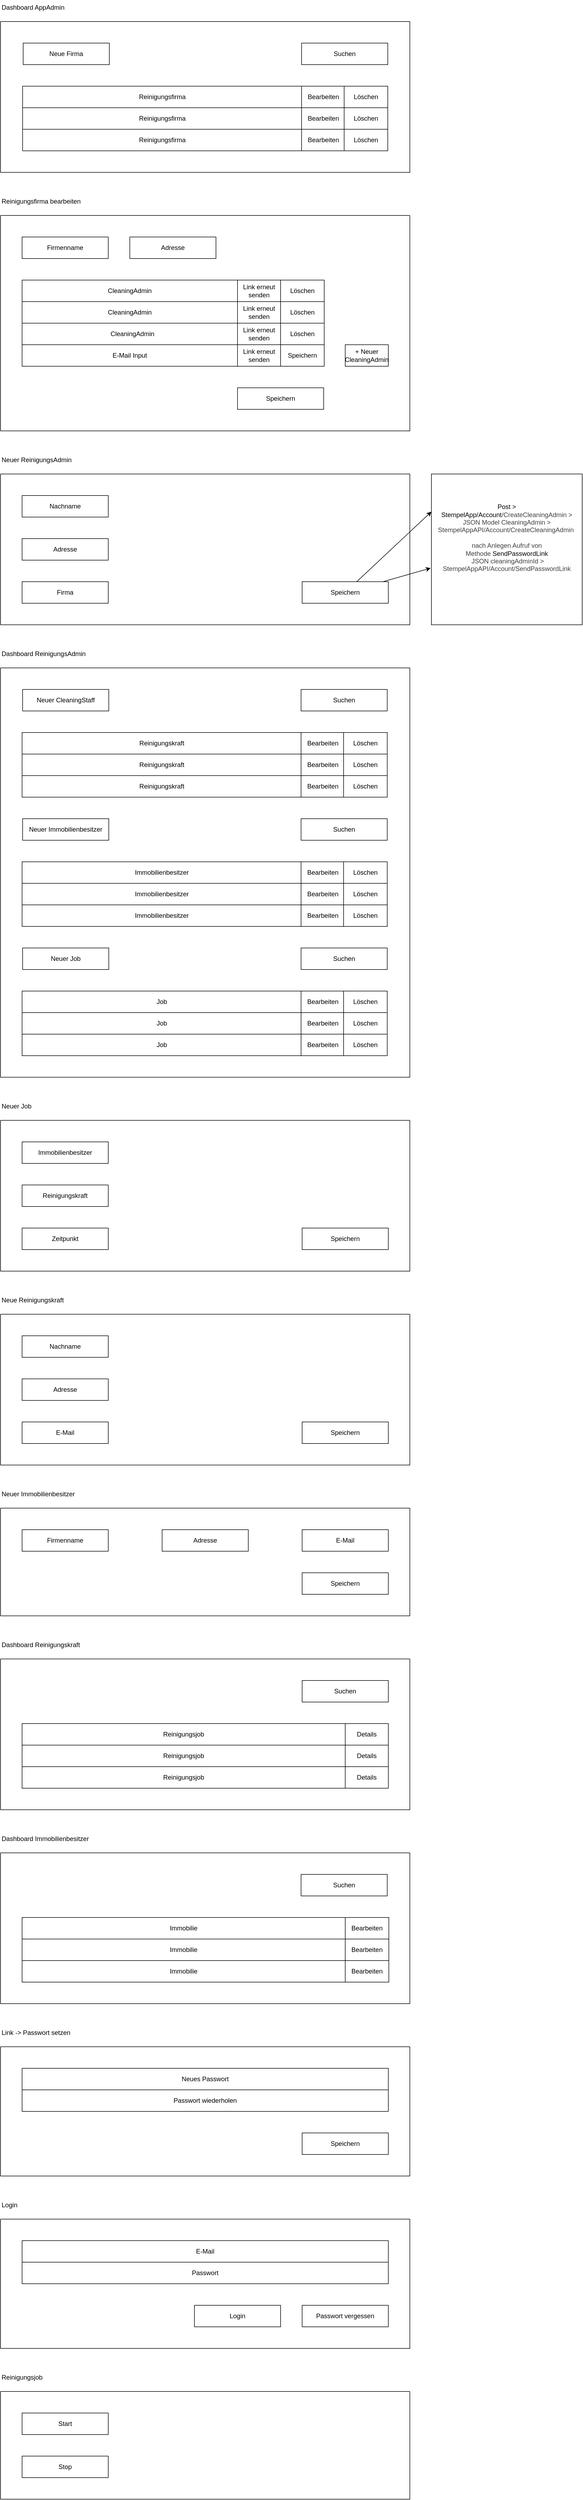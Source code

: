 <mxfile>
    <diagram id="hbqXBSko7hoHOlikOcZ4" name="Seite-1">
        <mxGraphModel dx="3394" dy="1283" grid="1" gridSize="10" guides="1" tooltips="1" connect="1" arrows="1" fold="1" page="1" pageScale="1" pageWidth="827" pageHeight="1169" background="#ffffff" math="0" shadow="0">
            <root>
                <mxCell id="0"/>
                <mxCell id="1" parent="0"/>
                <mxCell id="2" value="" style="swimlane;startSize=0;" parent="1" vertex="1">
                    <mxGeometry x="40" y="80" width="760" height="280" as="geometry"/>
                </mxCell>
                <mxCell id="4" value="Suchen" style="rounded=0;whiteSpace=wrap;html=1;" parent="2" vertex="1">
                    <mxGeometry x="559" y="40" width="160" height="40" as="geometry"/>
                </mxCell>
                <mxCell id="5" value="Reinigungsfirma" style="rounded=0;whiteSpace=wrap;html=1;" parent="2" vertex="1">
                    <mxGeometry x="41" y="120" width="519" height="40" as="geometry"/>
                </mxCell>
                <mxCell id="7" value="&lt;span style=&quot;color: rgb(0, 0, 0);&quot;&gt;Reinigungsfirma&lt;/span&gt;" style="rounded=0;whiteSpace=wrap;html=1;" parent="2" vertex="1">
                    <mxGeometry x="41" y="200" width="519" height="40" as="geometry"/>
                </mxCell>
                <mxCell id="6" value="&lt;span style=&quot;color: rgb(0, 0, 0);&quot;&gt;Reinigungsfirma&lt;/span&gt;" style="rounded=0;whiteSpace=wrap;html=1;" parent="2" vertex="1">
                    <mxGeometry x="41" y="160" width="519" height="40" as="geometry"/>
                </mxCell>
                <mxCell id="9" value="Neue Firma" style="rounded=0;whiteSpace=wrap;html=1;" parent="2" vertex="1">
                    <mxGeometry x="42" y="40" width="160" height="40" as="geometry"/>
                </mxCell>
                <mxCell id="29" value="Bearbeiten" style="rounded=0;whiteSpace=wrap;html=1;" parent="2" vertex="1">
                    <mxGeometry x="559" y="120" width="81" height="40" as="geometry"/>
                </mxCell>
                <mxCell id="41" value="Löschen" style="rounded=0;whiteSpace=wrap;html=1;" parent="2" vertex="1">
                    <mxGeometry x="638" y="120" width="81" height="40" as="geometry"/>
                </mxCell>
                <mxCell id="42" value="Bearbeiten" style="rounded=0;whiteSpace=wrap;html=1;" parent="2" vertex="1">
                    <mxGeometry x="559" y="160" width="81" height="40" as="geometry"/>
                </mxCell>
                <mxCell id="43" value="Löschen" style="rounded=0;whiteSpace=wrap;html=1;" parent="2" vertex="1">
                    <mxGeometry x="638" y="160" width="81" height="40" as="geometry"/>
                </mxCell>
                <mxCell id="44" value="Bearbeiten" style="rounded=0;whiteSpace=wrap;html=1;" parent="2" vertex="1">
                    <mxGeometry x="559" y="200" width="81" height="40" as="geometry"/>
                </mxCell>
                <mxCell id="45" value="Löschen" style="rounded=0;whiteSpace=wrap;html=1;" parent="2" vertex="1">
                    <mxGeometry x="638" y="200" width="81" height="40" as="geometry"/>
                </mxCell>
                <mxCell id="3" value="Dashboard AppAdmin" style="text;html=1;align=left;verticalAlign=top;whiteSpace=wrap;rounded=0;" parent="1" vertex="1">
                    <mxGeometry x="40" y="40" width="120" height="40" as="geometry"/>
                </mxCell>
                <mxCell id="18" value="" style="swimlane;startSize=0;" parent="1" vertex="1">
                    <mxGeometry x="40" y="440" width="760" height="400" as="geometry"/>
                </mxCell>
                <mxCell id="24" value="Firmenname" style="rounded=0;whiteSpace=wrap;html=1;" parent="18" vertex="1">
                    <mxGeometry x="40" y="40" width="160" height="40" as="geometry"/>
                </mxCell>
                <mxCell id="26" value="Adresse" style="rounded=0;whiteSpace=wrap;html=1;" parent="18" vertex="1">
                    <mxGeometry x="240" y="40" width="160" height="40" as="geometry"/>
                </mxCell>
                <mxCell id="27" value="Speichern" style="rounded=0;whiteSpace=wrap;html=1;" parent="18" vertex="1">
                    <mxGeometry x="440" y="320" width="160" height="40" as="geometry"/>
                </mxCell>
                <mxCell id="61" value="Löschen" style="rounded=0;whiteSpace=wrap;html=1;" parent="18" vertex="1">
                    <mxGeometry x="520" y="120" width="81" height="40" as="geometry"/>
                </mxCell>
                <mxCell id="62" value="Löschen" style="rounded=0;whiteSpace=wrap;html=1;" parent="18" vertex="1">
                    <mxGeometry x="520" y="160" width="81" height="40" as="geometry"/>
                </mxCell>
                <mxCell id="63" value="Löschen" style="rounded=0;whiteSpace=wrap;html=1;" parent="18" vertex="1">
                    <mxGeometry x="520" y="200" width="81" height="40" as="geometry"/>
                </mxCell>
                <mxCell id="72" value="+ Neuer CleaningAdmin" style="rounded=0;whiteSpace=wrap;html=1;" parent="18" vertex="1">
                    <mxGeometry x="640" y="240" width="80" height="40" as="geometry"/>
                </mxCell>
                <mxCell id="74" value="Speichern" style="rounded=0;whiteSpace=wrap;html=1;" parent="18" vertex="1">
                    <mxGeometry x="520" y="240" width="81" height="40" as="geometry"/>
                </mxCell>
                <mxCell id="217" value="Link erneut senden" style="rounded=0;whiteSpace=wrap;html=1;" parent="18" vertex="1">
                    <mxGeometry x="440" y="120" width="80" height="40" as="geometry"/>
                </mxCell>
                <mxCell id="58" value="CleaningAdmin" style="rounded=0;whiteSpace=wrap;html=1;" parent="18" vertex="1">
                    <mxGeometry x="40" y="120" width="400" height="40" as="geometry"/>
                </mxCell>
                <mxCell id="60" value="CleaningAdmin" style="rounded=0;whiteSpace=wrap;html=1;" parent="18" vertex="1">
                    <mxGeometry x="40" y="200" width="410" height="40" as="geometry"/>
                </mxCell>
                <mxCell id="59" value="CleaningAdmin" style="rounded=0;whiteSpace=wrap;html=1;" parent="18" vertex="1">
                    <mxGeometry x="40" y="160" width="400" height="40" as="geometry"/>
                </mxCell>
                <mxCell id="73" value="E-Mail Input" style="rounded=0;whiteSpace=wrap;html=1;" parent="18" vertex="1">
                    <mxGeometry x="40" y="240" width="400" height="40" as="geometry"/>
                </mxCell>
                <mxCell id="222" value="Link erneut senden" style="rounded=0;whiteSpace=wrap;html=1;" parent="18" vertex="1">
                    <mxGeometry x="440" y="240" width="80" height="40" as="geometry"/>
                </mxCell>
                <mxCell id="221" value="Link erneut senden" style="rounded=0;whiteSpace=wrap;html=1;" parent="18" vertex="1">
                    <mxGeometry x="440" y="200" width="80" height="40" as="geometry"/>
                </mxCell>
                <mxCell id="220" value="Link erneut senden" style="rounded=0;whiteSpace=wrap;html=1;" parent="18" vertex="1">
                    <mxGeometry x="440" y="160" width="80" height="40" as="geometry"/>
                </mxCell>
                <mxCell id="25" value="Reinigungsfirma bearbeiten" style="text;html=1;align=left;verticalAlign=top;whiteSpace=wrap;rounded=0;" parent="1" vertex="1">
                    <mxGeometry x="40" y="400" width="150" height="40" as="geometry"/>
                </mxCell>
                <mxCell id="47" value="" style="swimlane;startSize=0;" parent="1" vertex="1">
                    <mxGeometry x="40" y="920" width="760" height="280" as="geometry"/>
                </mxCell>
                <mxCell id="48" value="Nachname" style="rounded=0;whiteSpace=wrap;html=1;" parent="47" vertex="1">
                    <mxGeometry x="40" y="40" width="160" height="40" as="geometry"/>
                </mxCell>
                <mxCell id="49" value="Adresse" style="rounded=0;whiteSpace=wrap;html=1;" parent="47" vertex="1">
                    <mxGeometry x="40" y="120" width="160" height="40" as="geometry"/>
                </mxCell>
                <mxCell id="50" value="Speichern" style="rounded=0;whiteSpace=wrap;html=1;" parent="47" vertex="1">
                    <mxGeometry x="560" y="200" width="160" height="40" as="geometry"/>
                </mxCell>
                <mxCell id="51" value="Firma" style="rounded=0;whiteSpace=wrap;html=1;" parent="47" vertex="1">
                    <mxGeometry x="40" y="200" width="160" height="40" as="geometry"/>
                </mxCell>
                <mxCell id="52" value="Neuer ReinigungsAdmin" style="text;html=1;align=left;verticalAlign=top;whiteSpace=wrap;rounded=0;" parent="1" vertex="1">
                    <mxGeometry x="40" y="880" width="140" height="40" as="geometry"/>
                </mxCell>
                <mxCell id="64" value="" style="swimlane;startSize=0;" parent="1" vertex="1">
                    <mxGeometry x="40" y="1280" width="760" height="760" as="geometry"/>
                </mxCell>
                <mxCell id="76" value="Suchen" style="rounded=0;whiteSpace=wrap;html=1;" parent="64" vertex="1">
                    <mxGeometry x="558" y="40" width="160" height="40" as="geometry"/>
                </mxCell>
                <mxCell id="77" value="Reinigungskraft" style="rounded=0;whiteSpace=wrap;html=1;" parent="64" vertex="1">
                    <mxGeometry x="40" y="120" width="519" height="40" as="geometry"/>
                </mxCell>
                <mxCell id="78" value="&lt;span style=&quot;color: rgb(0, 0, 0);&quot;&gt;Reinigungskraft&lt;/span&gt;" style="rounded=0;whiteSpace=wrap;html=1;" parent="64" vertex="1">
                    <mxGeometry x="40" y="200" width="519" height="40" as="geometry"/>
                </mxCell>
                <mxCell id="79" value="&lt;span style=&quot;color: rgb(0, 0, 0);&quot;&gt;Reinigungskraft&lt;/span&gt;" style="rounded=0;whiteSpace=wrap;html=1;" parent="64" vertex="1">
                    <mxGeometry x="40" y="160" width="519" height="40" as="geometry"/>
                </mxCell>
                <mxCell id="80" value="Neuer CleaningStaff" style="rounded=0;whiteSpace=wrap;html=1;" parent="64" vertex="1">
                    <mxGeometry x="41" y="40" width="160" height="40" as="geometry"/>
                </mxCell>
                <mxCell id="81" value="Bearbeiten" style="rounded=0;whiteSpace=wrap;html=1;" parent="64" vertex="1">
                    <mxGeometry x="558" y="120" width="81" height="40" as="geometry"/>
                </mxCell>
                <mxCell id="82" value="Löschen" style="rounded=0;whiteSpace=wrap;html=1;" parent="64" vertex="1">
                    <mxGeometry x="637" y="120" width="81" height="40" as="geometry"/>
                </mxCell>
                <mxCell id="83" value="Bearbeiten" style="rounded=0;whiteSpace=wrap;html=1;" parent="64" vertex="1">
                    <mxGeometry x="558" y="160" width="81" height="40" as="geometry"/>
                </mxCell>
                <mxCell id="84" value="Löschen" style="rounded=0;whiteSpace=wrap;html=1;" parent="64" vertex="1">
                    <mxGeometry x="637" y="160" width="81" height="40" as="geometry"/>
                </mxCell>
                <mxCell id="85" value="Bearbeiten" style="rounded=0;whiteSpace=wrap;html=1;" parent="64" vertex="1">
                    <mxGeometry x="558" y="200" width="81" height="40" as="geometry"/>
                </mxCell>
                <mxCell id="86" value="Löschen" style="rounded=0;whiteSpace=wrap;html=1;" parent="64" vertex="1">
                    <mxGeometry x="637" y="200" width="81" height="40" as="geometry"/>
                </mxCell>
                <mxCell id="87" value="Suchen" style="rounded=0;whiteSpace=wrap;html=1;" parent="64" vertex="1">
                    <mxGeometry x="558" y="280" width="160" height="40" as="geometry"/>
                </mxCell>
                <mxCell id="88" value="&lt;span style=&quot;color: rgb(0, 0, 0);&quot;&gt;Immobilienbesitzer&lt;/span&gt;" style="rounded=0;whiteSpace=wrap;html=1;" parent="64" vertex="1">
                    <mxGeometry x="40" y="360" width="519" height="40" as="geometry"/>
                </mxCell>
                <mxCell id="89" value="&lt;span style=&quot;color: rgb(0, 0, 0);&quot;&gt;Immobilienbesitzer&lt;/span&gt;" style="rounded=0;whiteSpace=wrap;html=1;" parent="64" vertex="1">
                    <mxGeometry x="40" y="440" width="519" height="40" as="geometry"/>
                </mxCell>
                <mxCell id="90" value="&lt;span style=&quot;color: rgb(0, 0, 0);&quot;&gt;Immobilienbesitzer&lt;/span&gt;" style="rounded=0;whiteSpace=wrap;html=1;" parent="64" vertex="1">
                    <mxGeometry x="40" y="400" width="519" height="40" as="geometry"/>
                </mxCell>
                <mxCell id="91" value="Neuer Immobilienbesitzer" style="rounded=0;whiteSpace=wrap;html=1;" parent="64" vertex="1">
                    <mxGeometry x="41" y="280" width="160" height="40" as="geometry"/>
                </mxCell>
                <mxCell id="92" value="Bearbeiten" style="rounded=0;whiteSpace=wrap;html=1;" parent="64" vertex="1">
                    <mxGeometry x="558" y="360" width="81" height="40" as="geometry"/>
                </mxCell>
                <mxCell id="93" value="Löschen" style="rounded=0;whiteSpace=wrap;html=1;" parent="64" vertex="1">
                    <mxGeometry x="637" y="360" width="81" height="40" as="geometry"/>
                </mxCell>
                <mxCell id="94" value="Bearbeiten" style="rounded=0;whiteSpace=wrap;html=1;" parent="64" vertex="1">
                    <mxGeometry x="558" y="400" width="81" height="40" as="geometry"/>
                </mxCell>
                <mxCell id="95" value="Löschen" style="rounded=0;whiteSpace=wrap;html=1;" parent="64" vertex="1">
                    <mxGeometry x="637" y="400" width="81" height="40" as="geometry"/>
                </mxCell>
                <mxCell id="96" value="Bearbeiten" style="rounded=0;whiteSpace=wrap;html=1;" parent="64" vertex="1">
                    <mxGeometry x="558" y="440" width="81" height="40" as="geometry"/>
                </mxCell>
                <mxCell id="97" value="Löschen" style="rounded=0;whiteSpace=wrap;html=1;" parent="64" vertex="1">
                    <mxGeometry x="637" y="440" width="81" height="40" as="geometry"/>
                </mxCell>
                <mxCell id="173" value="Suchen" style="rounded=0;whiteSpace=wrap;html=1;" parent="64" vertex="1">
                    <mxGeometry x="558" y="520" width="160" height="40" as="geometry"/>
                </mxCell>
                <mxCell id="174" value="&lt;span style=&quot;color: rgb(0, 0, 0);&quot;&gt;Job&lt;/span&gt;" style="rounded=0;whiteSpace=wrap;html=1;" parent="64" vertex="1">
                    <mxGeometry x="40" y="600" width="519" height="40" as="geometry"/>
                </mxCell>
                <mxCell id="175" value="&lt;span style=&quot;color: rgb(0, 0, 0);&quot;&gt;Job&lt;/span&gt;" style="rounded=0;whiteSpace=wrap;html=1;" parent="64" vertex="1">
                    <mxGeometry x="40" y="680" width="519" height="40" as="geometry"/>
                </mxCell>
                <mxCell id="176" value="&lt;span style=&quot;color: rgb(0, 0, 0);&quot;&gt;Job&lt;/span&gt;" style="rounded=0;whiteSpace=wrap;html=1;" parent="64" vertex="1">
                    <mxGeometry x="40" y="640" width="519" height="40" as="geometry"/>
                </mxCell>
                <mxCell id="177" value="Neuer Job" style="rounded=0;whiteSpace=wrap;html=1;" parent="64" vertex="1">
                    <mxGeometry x="41" y="520" width="160" height="40" as="geometry"/>
                </mxCell>
                <mxCell id="178" value="Bearbeiten" style="rounded=0;whiteSpace=wrap;html=1;" parent="64" vertex="1">
                    <mxGeometry x="558" y="600" width="81" height="40" as="geometry"/>
                </mxCell>
                <mxCell id="179" value="Löschen" style="rounded=0;whiteSpace=wrap;html=1;" parent="64" vertex="1">
                    <mxGeometry x="637" y="600" width="81" height="40" as="geometry"/>
                </mxCell>
                <mxCell id="180" value="Bearbeiten" style="rounded=0;whiteSpace=wrap;html=1;" parent="64" vertex="1">
                    <mxGeometry x="558" y="640" width="81" height="40" as="geometry"/>
                </mxCell>
                <mxCell id="181" value="Löschen" style="rounded=0;whiteSpace=wrap;html=1;" parent="64" vertex="1">
                    <mxGeometry x="637" y="640" width="81" height="40" as="geometry"/>
                </mxCell>
                <mxCell id="182" value="Bearbeiten" style="rounded=0;whiteSpace=wrap;html=1;" parent="64" vertex="1">
                    <mxGeometry x="558" y="680" width="81" height="40" as="geometry"/>
                </mxCell>
                <mxCell id="183" value="Löschen" style="rounded=0;whiteSpace=wrap;html=1;" parent="64" vertex="1">
                    <mxGeometry x="637" y="680" width="81" height="40" as="geometry"/>
                </mxCell>
                <mxCell id="71" value="Dashboard ReinigungsAdmin" style="text;html=1;align=left;verticalAlign=top;whiteSpace=wrap;rounded=0;" parent="1" vertex="1">
                    <mxGeometry x="40" y="1240" width="160" height="40" as="geometry"/>
                </mxCell>
                <mxCell id="98" value="" style="swimlane;startSize=0;" parent="1" vertex="1">
                    <mxGeometry x="40" y="2480" width="760" height="280" as="geometry"/>
                </mxCell>
                <mxCell id="99" value="Nachname" style="rounded=0;whiteSpace=wrap;html=1;" parent="98" vertex="1">
                    <mxGeometry x="40" y="40" width="160" height="40" as="geometry"/>
                </mxCell>
                <mxCell id="100" value="Adresse" style="rounded=0;whiteSpace=wrap;html=1;" parent="98" vertex="1">
                    <mxGeometry x="40" y="120" width="160" height="40" as="geometry"/>
                </mxCell>
                <mxCell id="101" value="Speichern" style="rounded=0;whiteSpace=wrap;html=1;" parent="98" vertex="1">
                    <mxGeometry x="560" y="200" width="160" height="40" as="geometry"/>
                </mxCell>
                <mxCell id="106" value="E-Mail" style="rounded=0;whiteSpace=wrap;html=1;" parent="98" vertex="1">
                    <mxGeometry x="40" y="200" width="160" height="40" as="geometry"/>
                </mxCell>
                <mxCell id="105" value="Neue Reinigungskraft" style="text;html=1;align=left;verticalAlign=top;whiteSpace=wrap;rounded=0;" parent="1" vertex="1">
                    <mxGeometry x="40" y="2440" width="760" height="40" as="geometry"/>
                </mxCell>
                <mxCell id="108" value="" style="swimlane;startSize=0;" parent="1" vertex="1">
                    <mxGeometry x="40" y="2840" width="760" height="200" as="geometry"/>
                </mxCell>
                <mxCell id="109" value="Firmenname" style="rounded=0;whiteSpace=wrap;html=1;" parent="108" vertex="1">
                    <mxGeometry x="40" y="40" width="160" height="40" as="geometry"/>
                </mxCell>
                <mxCell id="110" value="Adresse" style="rounded=0;whiteSpace=wrap;html=1;" parent="108" vertex="1">
                    <mxGeometry x="300" y="40" width="160" height="40" as="geometry"/>
                </mxCell>
                <mxCell id="112" value="E-Mail" style="rounded=0;whiteSpace=wrap;html=1;" parent="108" vertex="1">
                    <mxGeometry x="560" y="40" width="160" height="40" as="geometry"/>
                </mxCell>
                <mxCell id="111" value="Speichern" style="rounded=0;whiteSpace=wrap;html=1;" parent="108" vertex="1">
                    <mxGeometry x="560" y="120" width="160" height="40" as="geometry"/>
                </mxCell>
                <mxCell id="113" value="Neuer Immobilienbesitzer" style="text;html=1;align=left;verticalAlign=top;whiteSpace=wrap;rounded=0;" parent="1" vertex="1">
                    <mxGeometry x="40" y="2800" width="760" height="40" as="geometry"/>
                </mxCell>
                <mxCell id="124" value="" style="swimlane;startSize=0;" parent="1" vertex="1">
                    <mxGeometry x="40" y="3120" width="760" height="280" as="geometry"/>
                </mxCell>
                <mxCell id="126" value="Reinigungsjob" style="rounded=0;whiteSpace=wrap;html=1;" parent="124" vertex="1">
                    <mxGeometry x="40" y="120" width="600" height="40" as="geometry"/>
                </mxCell>
                <mxCell id="127" value="&lt;span style=&quot;color: rgb(0, 0, 0);&quot;&gt;Reinigungsjob&lt;/span&gt;" style="rounded=0;whiteSpace=wrap;html=1;" parent="124" vertex="1">
                    <mxGeometry x="40" y="200" width="600" height="40" as="geometry"/>
                </mxCell>
                <mxCell id="128" value="&lt;span style=&quot;color: rgb(0, 0, 0);&quot;&gt;Reinigungsjob&lt;/span&gt;" style="rounded=0;whiteSpace=wrap;html=1;" parent="124" vertex="1">
                    <mxGeometry x="40" y="160" width="600" height="40" as="geometry"/>
                </mxCell>
                <mxCell id="131" value="Details" style="rounded=0;whiteSpace=wrap;html=1;" parent="124" vertex="1">
                    <mxGeometry x="640" y="120" width="80" height="40" as="geometry"/>
                </mxCell>
                <mxCell id="133" value="&lt;span style=&quot;color: rgb(0, 0, 0);&quot;&gt;Details&lt;/span&gt;" style="rounded=0;whiteSpace=wrap;html=1;" parent="124" vertex="1">
                    <mxGeometry x="640" y="160" width="80" height="40" as="geometry"/>
                </mxCell>
                <mxCell id="135" value="&lt;span style=&quot;color: rgb(0, 0, 0);&quot;&gt;Details&lt;/span&gt;" style="rounded=0;whiteSpace=wrap;html=1;" parent="124" vertex="1">
                    <mxGeometry x="640" y="200" width="80" height="40" as="geometry"/>
                </mxCell>
                <mxCell id="172" value="Suchen" style="rounded=0;whiteSpace=wrap;html=1;" parent="124" vertex="1">
                    <mxGeometry x="560" y="40" width="160" height="40" as="geometry"/>
                </mxCell>
                <mxCell id="147" value="Dashboard Reinigungskraft" style="text;html=1;align=left;verticalAlign=top;whiteSpace=wrap;rounded=0;" parent="1" vertex="1">
                    <mxGeometry x="40" y="3080" width="760" height="40" as="geometry"/>
                </mxCell>
                <mxCell id="148" value="" style="swimlane;startSize=0;" parent="1" vertex="1">
                    <mxGeometry x="40" y="3480" width="760" height="280" as="geometry"/>
                </mxCell>
                <mxCell id="160" value="Suchen" style="rounded=0;whiteSpace=wrap;html=1;" parent="148" vertex="1">
                    <mxGeometry x="558" y="40" width="160" height="40" as="geometry"/>
                </mxCell>
                <mxCell id="161" value="&lt;span style=&quot;color: rgb(0, 0, 0);&quot;&gt;Immobilie&lt;/span&gt;" style="rounded=0;whiteSpace=wrap;html=1;" parent="148" vertex="1">
                    <mxGeometry x="40" y="120" width="600" height="40" as="geometry"/>
                </mxCell>
                <mxCell id="162" value="&lt;span style=&quot;color: rgb(0, 0, 0);&quot;&gt;Immobilie&lt;/span&gt;" style="rounded=0;whiteSpace=wrap;html=1;" parent="148" vertex="1">
                    <mxGeometry x="40" y="200" width="600" height="40" as="geometry"/>
                </mxCell>
                <mxCell id="163" value="&lt;span style=&quot;color: rgb(0, 0, 0);&quot;&gt;Immobilie&lt;/span&gt;" style="rounded=0;whiteSpace=wrap;html=1;" parent="148" vertex="1">
                    <mxGeometry x="40" y="160" width="600" height="40" as="geometry"/>
                </mxCell>
                <mxCell id="165" value="Bearbeiten" style="rounded=0;whiteSpace=wrap;html=1;" parent="148" vertex="1">
                    <mxGeometry x="640" y="120" width="81" height="40" as="geometry"/>
                </mxCell>
                <mxCell id="167" value="Bearbeiten" style="rounded=0;whiteSpace=wrap;html=1;" parent="148" vertex="1">
                    <mxGeometry x="640" y="160" width="81" height="40" as="geometry"/>
                </mxCell>
                <mxCell id="169" value="Bearbeiten" style="rounded=0;whiteSpace=wrap;html=1;" parent="148" vertex="1">
                    <mxGeometry x="640" y="200" width="81" height="40" as="geometry"/>
                </mxCell>
                <mxCell id="171" value="Dashboard Immobilienbesitzer" style="text;html=1;align=left;verticalAlign=top;whiteSpace=wrap;rounded=0;" parent="1" vertex="1">
                    <mxGeometry x="40" y="3440" width="760" height="40" as="geometry"/>
                </mxCell>
                <mxCell id="184" value="" style="swimlane;startSize=0;" parent="1" vertex="1">
                    <mxGeometry x="40" y="2120" width="760" height="280" as="geometry"/>
                </mxCell>
                <mxCell id="185" value="Immobilienbesitzer" style="rounded=0;whiteSpace=wrap;html=1;" parent="184" vertex="1">
                    <mxGeometry x="40" y="40" width="160" height="40" as="geometry"/>
                </mxCell>
                <mxCell id="187" value="Speichern" style="rounded=0;whiteSpace=wrap;html=1;" parent="184" vertex="1">
                    <mxGeometry x="560" y="200" width="160" height="40" as="geometry"/>
                </mxCell>
                <mxCell id="188" value="Reinigungskraft" style="rounded=0;whiteSpace=wrap;html=1;" parent="184" vertex="1">
                    <mxGeometry x="40" y="120" width="160" height="40" as="geometry"/>
                </mxCell>
                <mxCell id="189" value="Zeitpunkt" style="rounded=0;whiteSpace=wrap;html=1;" parent="184" vertex="1">
                    <mxGeometry x="40" y="200" width="160" height="40" as="geometry"/>
                </mxCell>
                <mxCell id="191" value="Neuer Job" style="text;html=1;align=left;verticalAlign=top;whiteSpace=wrap;rounded=0;" parent="1" vertex="1">
                    <mxGeometry x="40" y="2080" width="120" height="40" as="geometry"/>
                </mxCell>
                <mxCell id="192" value="" style="swimlane;startSize=0;" parent="1" vertex="1">
                    <mxGeometry x="40" y="3840" width="760" height="240" as="geometry"/>
                </mxCell>
                <mxCell id="193" value="Neues Passwort" style="rounded=0;whiteSpace=wrap;html=1;" parent="192" vertex="1">
                    <mxGeometry x="40" y="40" width="680" height="40" as="geometry"/>
                </mxCell>
                <mxCell id="194" value="&lt;span style=&quot;color: rgb(0, 0, 0);&quot;&gt;Speichern&lt;/span&gt;" style="rounded=0;whiteSpace=wrap;html=1;" parent="192" vertex="1">
                    <mxGeometry x="560" y="160" width="160" height="40" as="geometry"/>
                </mxCell>
                <mxCell id="195" value="Passwort wiederholen" style="rounded=0;whiteSpace=wrap;html=1;" parent="192" vertex="1">
                    <mxGeometry x="40" y="80" width="680" height="40" as="geometry"/>
                </mxCell>
                <mxCell id="200" value="Link -&amp;gt; Passwort setzen" style="text;html=1;align=left;verticalAlign=top;whiteSpace=wrap;rounded=0;" parent="1" vertex="1">
                    <mxGeometry x="40" y="3800" width="760" height="40" as="geometry"/>
                </mxCell>
                <mxCell id="201" value="" style="swimlane;startSize=0;" parent="1" vertex="1">
                    <mxGeometry x="40" y="4160" width="760" height="240" as="geometry"/>
                </mxCell>
                <mxCell id="203" value="&lt;span style=&quot;color: rgb(0, 0, 0);&quot;&gt;Login&lt;/span&gt;" style="rounded=0;whiteSpace=wrap;html=1;" parent="201" vertex="1">
                    <mxGeometry x="360" y="160" width="160" height="40" as="geometry"/>
                </mxCell>
                <mxCell id="206" value="&lt;span style=&quot;color: rgb(0, 0, 0);&quot;&gt;Passwort vergessen&lt;/span&gt;" style="rounded=0;whiteSpace=wrap;html=1;" parent="201" vertex="1">
                    <mxGeometry x="560" y="160" width="160" height="40" as="geometry"/>
                </mxCell>
                <mxCell id="202" value="E-Mail" style="rounded=0;whiteSpace=wrap;html=1;" parent="201" vertex="1">
                    <mxGeometry x="40" y="40" width="680" height="40" as="geometry"/>
                </mxCell>
                <mxCell id="204" value="Passwort" style="rounded=0;whiteSpace=wrap;html=1;" parent="201" vertex="1">
                    <mxGeometry x="40" y="80" width="680" height="40" as="geometry"/>
                </mxCell>
                <mxCell id="205" value="Login" style="text;html=1;align=left;verticalAlign=top;whiteSpace=wrap;rounded=0;" parent="1" vertex="1">
                    <mxGeometry x="40" y="4120" width="760" height="40" as="geometry"/>
                </mxCell>
                <mxCell id="207" value="" style="swimlane;startSize=0;" parent="1" vertex="1">
                    <mxGeometry x="40" y="4480" width="760" height="200" as="geometry"/>
                </mxCell>
                <mxCell id="208" value="Start" style="rounded=0;whiteSpace=wrap;html=1;" parent="207" vertex="1">
                    <mxGeometry x="40" y="40" width="160" height="40" as="geometry"/>
                </mxCell>
                <mxCell id="209" value="Stop" style="rounded=0;whiteSpace=wrap;html=1;" parent="207" vertex="1">
                    <mxGeometry x="40" y="120" width="160" height="40" as="geometry"/>
                </mxCell>
                <mxCell id="212" value="Reinigungsjob" style="text;html=1;align=left;verticalAlign=top;whiteSpace=wrap;rounded=0;" parent="1" vertex="1">
                    <mxGeometry x="40" y="4440" width="760" height="40" as="geometry"/>
                </mxCell>
                <mxCell id="214" value="&lt;div&gt;Post &amp;gt; &lt;br&gt;StempelApp/Account&lt;span style=&quot;color: rgb(63, 63, 63);&quot;&gt;/&lt;/span&gt;&lt;span style=&quot;scrollbar-color: rgb(226, 226, 226) rgb(251, 251, 251); background-color: transparent; color: rgb(63, 63, 63);&quot;&gt;CreateCleaningAdmin &amp;gt;&lt;/span&gt;&lt;/div&gt;&lt;div style=&quot;color: rgb(63, 63, 63); scrollbar-color: rgb(226, 226, 226) rgb(251, 251, 251);&quot;&gt;&lt;span style=&quot;color: rgb(63, 63, 63); background-color: transparent;&quot;&gt;JSON Model CleaningAdmin&amp;nbsp;&lt;/span&gt;&lt;span style=&quot;background-color: transparent; color: rgb(63, 63, 63);&quot;&gt;&amp;gt;&lt;/span&gt;&lt;/div&gt;&lt;div&gt;&lt;span style=&quot;color: rgb(63, 63, 63); scrollbar-color: rgb(226, 226, 226) rgb(251, 251, 251);&quot;&gt;StempelAppAPI/Account/&lt;/span&gt;&lt;span style=&quot;color: rgb(63, 63, 63); scrollbar-color: rgb(226, 226, 226) rgb(251, 251, 251); background-color: transparent;&quot;&gt;CreateCleaningAdmin&amp;nbsp;&lt;/span&gt;&lt;/div&gt;&lt;div&gt;&lt;br&gt;&lt;/div&gt;&lt;div&gt;&lt;span style=&quot;color: rgb(63, 63, 63); background-color: transparent;&quot;&gt;nach Anlegen Aufruf von Methode&amp;nbsp;&lt;/span&gt;&lt;span style=&quot;background-color: transparent;&quot;&gt;SendPasswordLink&lt;/span&gt;&lt;/div&gt;&lt;div&gt;&lt;span style=&quot;color: rgb(63, 63, 63); background-color: transparent;&quot;&gt;&amp;nbsp;JSON cleaningAdminId &amp;gt;&lt;br&gt;&lt;/span&gt;&lt;/div&gt;&lt;div&gt;&lt;span style=&quot;color: rgb(63, 63, 63); background-color: transparent;&quot;&gt;&lt;span style=&quot;color: rgb(63, 63, 63); background-color: transparent;&quot;&gt;StempelAppAPI/Account/&lt;/span&gt;SendPasswordLink&lt;/span&gt;&lt;/div&gt;&lt;div&gt;&lt;br&gt;&lt;/div&gt;&lt;div&gt;&lt;div&gt;&lt;div&gt;&lt;font style=&quot;color: rgb(0, 0, 0);&quot;&gt;&lt;br&gt;&lt;/font&gt;&lt;/div&gt;&lt;div&gt;&lt;br&gt;&lt;/div&gt;&lt;/div&gt;&lt;/div&gt;" style="rounded=0;whiteSpace=wrap;html=1;" parent="1" vertex="1">
                    <mxGeometry x="840" y="920" width="280" height="280" as="geometry"/>
                </mxCell>
                <mxCell id="215" style="edgeStyle=none;html=1;entryX=0;entryY=0.25;entryDx=0;entryDy=0;" parent="1" source="50" target="214" edge="1">
                    <mxGeometry relative="1" as="geometry"/>
                </mxCell>
                <mxCell id="223" style="edgeStyle=none;html=1;entryX=-0.005;entryY=0.624;entryDx=0;entryDy=0;entryPerimeter=0;" parent="1" source="50" target="214" edge="1">
                    <mxGeometry relative="1" as="geometry"/>
                </mxCell>
            </root>
        </mxGraphModel>
    </diagram>
</mxfile>